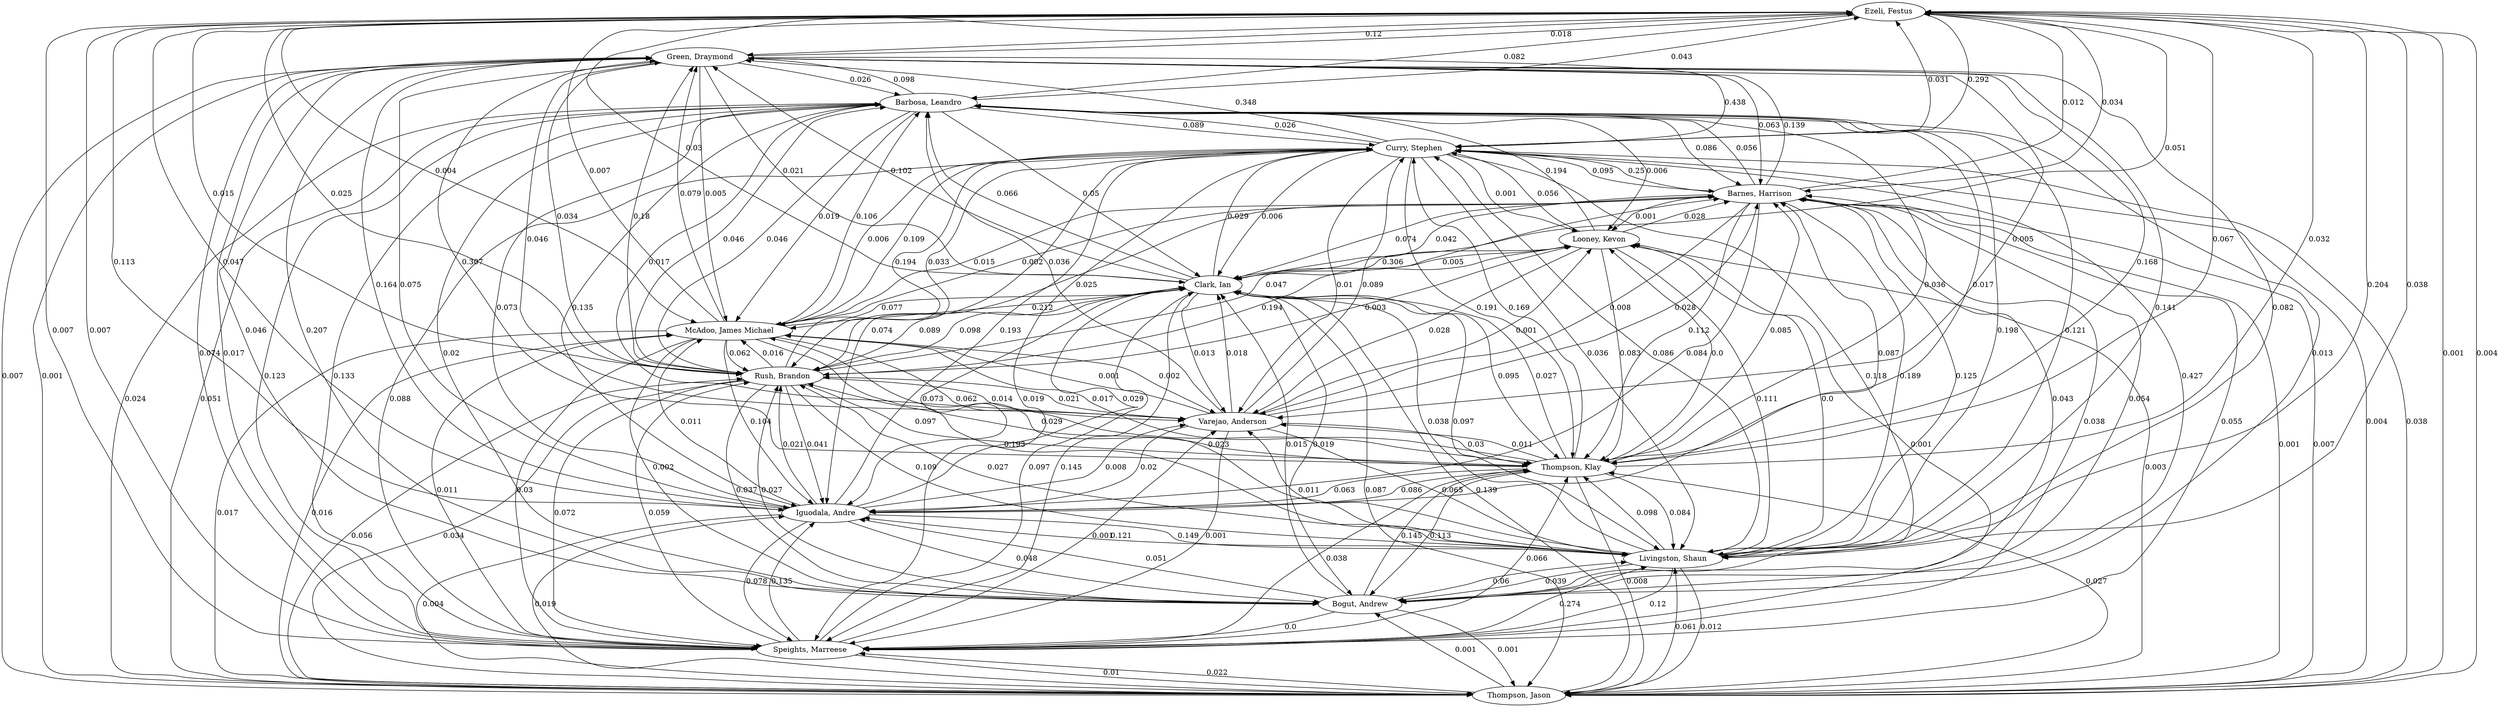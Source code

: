 strict digraph G {
"Ezeli, Festus";
"Green, Draymond";
"Thompson, Jason";
"Clark, Ian";
"Speights, Marreese";
"Bogut, Andrew";
"Livingston, Shaun";
"Iguodala, Andre";
"Thompson, Klay";
"Varejao, Anderson";
"Rush, Brandon";
"McAdoo, James Michael";
"Looney, Kevon";
"Barnes, Harrison";
"Curry, Stephen";
"Barbosa, Leandro";
"Ezeli, Festus" -> "Green, Draymond"  [label="0.12"];
"Ezeli, Festus" -> "Thompson, Jason"  [label="0.001"];
"Ezeli, Festus" -> "Iguodala, Andre"  [label="0.113"];
"Ezeli, Festus" -> "Speights, Marreese"  [label="0.007"];
"Ezeli, Festus" -> "Livingston, Shaun"  [label="0.204"];
"Ezeli, Festus" -> "McAdoo, James Michael"  [label="0.004"];
"Ezeli, Festus" -> "Clark, Ian"  [label="0.051"];
"Ezeli, Festus" -> "Rush, Brandon"  [label="0.025"];
"Ezeli, Festus" -> "Thompson, Klay"  [label="0.067"];
"Ezeli, Festus" -> "Barnes, Harrison"  [label="0.034"];
"Ezeli, Festus" -> "Curry, Stephen"  [label="0.292"];
"Ezeli, Festus" -> "Barbosa, Leandro"  [label="0.082"];
"Green, Draymond" -> "Ezeli, Festus"  [label="0.018"];
"Green, Draymond" -> "Thompson, Jason"  [label="0.001"];
"Green, Draymond" -> "Iguodala, Andre"  [label="0.075"];
"Green, Draymond" -> "Speights, Marreese"  [label="0.017"];
"Green, Draymond" -> "Bogut, Andrew"  [label="0.046"];
"Green, Draymond" -> "Livingston, Shaun"  [label="0.082"];
"Green, Draymond" -> "McAdoo, James Michael"  [label="0.005"];
"Green, Draymond" -> "Clark, Ian"  [label="0.021"];
"Green, Draymond" -> "Varejao, Anderson"  [label="0.005"];
"Green, Draymond" -> "Rush, Brandon"  [label="0.034"];
"Green, Draymond" -> "Thompson, Klay"  [label="0.168"];
"Green, Draymond" -> "Barnes, Harrison"  [label="0.063"];
"Green, Draymond" -> "Curry, Stephen"  [label="0.438"];
"Green, Draymond" -> "Barbosa, Leandro"  [label="0.026"];
"Thompson, Jason" -> "Green, Draymond"  [label="0.007"];
"Thompson, Jason" -> "Ezeli, Festus"  [label="0.004"];
"Thompson, Jason" -> "Clark, Ian"  [label="0.139"];
"Thompson, Jason" -> "Speights, Marreese"  [label="0.022"];
"Thompson, Jason" -> "Bogut, Andrew"  [label="0.001"];
"Thompson, Jason" -> "Livingston, Shaun"  [label="0.061"];
"Thompson, Jason" -> "McAdoo, James Michael"  [label="0.016"];
"Thompson, Jason" -> "Iguodala, Andre"  [label="0.019"];
"Thompson, Jason" -> "Rush, Brandon"  [label="0.056"];
"Thompson, Jason" -> "Thompson, Klay"  [label="0.027"];
"Thompson, Jason" -> "Looney, Kevon"  [label="0.003"];
"Thompson, Jason" -> "Barnes, Harrison"  [label="0.007"];
"Thompson, Jason" -> "Curry, Stephen"  [label="0.038"];
"Thompson, Jason" -> "Barbosa, Leandro"  [label="0.051"];
"Clark, Ian" -> "Green, Draymond"  [label="0.102"];
"Clark, Ian" -> "Ezeli, Festus"  [label="0.03"];
"Clark, Ian" -> "Thompson, Jason"  [label="0.087"];
"Clark, Ian" -> "Iguodala, Andre"  [label="0.073"];
"Clark, Ian" -> "Speights, Marreese"  [label="0.145"];
"Clark, Ian" -> "Bogut, Andrew"  [label="0.019"];
"Clark, Ian" -> "Livingston, Shaun"  [label="0.097"];
"Clark, Ian" -> "McAdoo, James Michael"  [label="0.077"];
"Clark, Ian" -> "Varejao, Anderson"  [label="0.013"];
"Clark, Ian" -> "Rush, Brandon"  [label="0.089"];
"Clark, Ian" -> "Thompson, Klay"  [label="0.095"];
"Clark, Ian" -> "Looney, Kevon"  [label="0.005"];
"Clark, Ian" -> "Barnes, Harrison"  [label="0.074"];
"Clark, Ian" -> "Curry, Stephen"  [label="0.029"];
"Clark, Ian" -> "Barbosa, Leandro"  [label="0.066"];
"Speights, Marreese" -> "Green, Draymond"  [label="0.074"];
"Speights, Marreese" -> "Ezeli, Festus"  [label="0.007"];
"Speights, Marreese" -> "Thompson, Jason"  [label="0.01"];
"Speights, Marreese" -> "Iguodala, Andre"  [label="0.135"];
"Speights, Marreese" -> "Livingston, Shaun"  [label="0.274"];
"Speights, Marreese" -> "McAdoo, James Michael"  [label="0.011"];
"Speights, Marreese" -> "Clark, Ian"  [label="0.097"];
"Speights, Marreese" -> "Varejao, Anderson"  [label="0.001"];
"Speights, Marreese" -> "Rush, Brandon"  [label="0.059"];
"Speights, Marreese" -> "Thompson, Klay"  [label="0.066"];
"Speights, Marreese" -> "Looney, Kevon"  [label="0.001"];
"Speights, Marreese" -> "Barnes, Harrison"  [label="0.055"];
"Speights, Marreese" -> "Curry, Stephen"  [label="0.088"];
"Speights, Marreese" -> "Barbosa, Leandro"  [label="0.123"];
"Bogut, Andrew" -> "Green, Draymond"  [label="0.207"];
"Bogut, Andrew" -> "Thompson, Jason"  [label="0.001"];
"Bogut, Andrew" -> "Iguodala, Andre"  [label="0.051"];
"Bogut, Andrew" -> "Speights, Marreese"  [label="0.0"];
"Bogut, Andrew" -> "Livingston, Shaun"  [label="0.06"];
"Bogut, Andrew" -> "Clark, Ian"  [label="0.015"];
"Bogut, Andrew" -> "Rush, Brandon"  [label="0.027"];
"Bogut, Andrew" -> "Thompson, Klay"  [label="0.145"];
"Bogut, Andrew" -> "Barnes, Harrison"  [label="0.054"];
"Bogut, Andrew" -> "Curry, Stephen"  [label="0.427"];
"Bogut, Andrew" -> "Barbosa, Leandro"  [label="0.013"];
"Livingston, Shaun" -> "Green, Draymond"  [label="0.141"];
"Livingston, Shaun" -> "Ezeli, Festus"  [label="0.038"];
"Livingston, Shaun" -> "Thompson, Jason"  [label="0.012"];
"Livingston, Shaun" -> "Iguodala, Andre"  [label="0.121"];
"Livingston, Shaun" -> "Rush, Brandon"  [label="0.027"];
"Livingston, Shaun" -> "Bogut, Andrew"  [label="0.039"];
"Livingston, Shaun" -> "McAdoo, James Michael"  [label="0.023"];
"Livingston, Shaun" -> "Clark, Ian"  [label="0.038"];
"Livingston, Shaun" -> "Varejao, Anderson"  [label="0.011"];
"Livingston, Shaun" -> "Speights, Marreese"  [label="0.12"];
"Livingston, Shaun" -> "Thompson, Klay"  [label="0.098"];
"Livingston, Shaun" -> "Looney, Kevon"  [label="0.0"];
"Livingston, Shaun" -> "Barnes, Harrison"  [label="0.125"];
"Livingston, Shaun" -> "Curry, Stephen"  [label="0.086"];
"Livingston, Shaun" -> "Barbosa, Leandro"  [label="0.121"];
"Iguodala, Andre" -> "Green, Draymond"  [label="0.164"];
"Iguodala, Andre" -> "Ezeli, Festus"  [label="0.047"];
"Iguodala, Andre" -> "Thompson, Jason"  [label="0.004"];
"Iguodala, Andre" -> "Clark, Ian"  [label="0.029"];
"Iguodala, Andre" -> "Rush, Brandon"  [label="0.021"];
"Iguodala, Andre" -> "Bogut, Andrew"  [label="0.048"];
"Iguodala, Andre" -> "Livingston, Shaun"  [label="0.149"];
"Iguodala, Andre" -> "McAdoo, James Michael"  [label="0.011"];
"Iguodala, Andre" -> "Varejao, Anderson"  [label="0.008"];
"Iguodala, Andre" -> "Speights, Marreese"  [label="0.078"];
"Iguodala, Andre" -> "Thompson, Klay"  [label="0.086"];
"Iguodala, Andre" -> "Barnes, Harrison"  [label="0.087"];
"Iguodala, Andre" -> "Curry, Stephen"  [label="0.193"];
"Iguodala, Andre" -> "Barbosa, Leandro"  [label="0.073"];
"Thompson, Klay" -> "Green, Draymond"  [label="0.307"];
"Thompson, Klay" -> "Ezeli, Festus"  [label="0.032"];
"Thompson, Klay" -> "Thompson, Jason"  [label="0.008"];
"Thompson, Klay" -> "Iguodala, Andre"  [label="0.063"];
"Thompson, Klay" -> "Rush, Brandon"  [label="0.029"];
"Thompson, Klay" -> "Bogut, Andrew"  [label="0.113"];
"Thompson, Klay" -> "Livingston, Shaun"  [label="0.084"];
"Thompson, Klay" -> "Clark, Ian"  [label="0.027"];
"Thompson, Klay" -> "Varejao, Anderson"  [label="0.011"];
"Thompson, Klay" -> "Speights, Marreese"  [label="0.038"];
"Thompson, Klay" -> "McAdoo, James Michael"  [label="0.017"];
"Thompson, Klay" -> "Looney, Kevon"  [label="0.0"];
"Thompson, Klay" -> "Barnes, Harrison"  [label="0.085"];
"Thompson, Klay" -> "Curry, Stephen"  [label="0.169"];
"Thompson, Klay" -> "Barbosa, Leandro"  [label="0.017"];
"Varejao, Anderson" -> "Green, Draymond"  [label="0.046"];
"Varejao, Anderson" -> "Iguodala, Andre"  [label="0.02"];
"Varejao, Anderson" -> "Speights, Marreese"  [label="0.001"];
"Varejao, Anderson" -> "Livingston, Shaun"  [label="0.065"];
"Varejao, Anderson" -> "McAdoo, James Michael"  [label="0.001"];
"Varejao, Anderson" -> "Clark, Ian"  [label="0.018"];
"Varejao, Anderson" -> "Rush, Brandon"  [label="0.021"];
"Varejao, Anderson" -> "Thompson, Klay"  [label="0.03"];
"Varejao, Anderson" -> "Looney, Kevon"  [label="0.001"];
"Varejao, Anderson" -> "Barnes, Harrison"  [label="0.028"];
"Varejao, Anderson" -> "Curry, Stephen"  [label="0.089"];
"Varejao, Anderson" -> "Barbosa, Leandro"  [label="0.036"];
"Rush, Brandon" -> "Green, Draymond"  [label="0.18"];
"Rush, Brandon" -> "Ezeli, Festus"  [label="0.015"];
"Rush, Brandon" -> "Thompson, Jason"  [label="0.034"];
"Rush, Brandon" -> "Clark, Ian"  [label="0.098"];
"Rush, Brandon" -> "Bogut, Andrew"  [label="0.037"];
"Rush, Brandon" -> "Livingston, Shaun"  [label="0.109"];
"Rush, Brandon" -> "McAdoo, James Michael"  [label="0.016"];
"Rush, Brandon" -> "Iguodala, Andre"  [label="0.041"];
"Rush, Brandon" -> "Varejao, Anderson"  [label="0.014"];
"Rush, Brandon" -> "Speights, Marreese"  [label="0.072"];
"Rush, Brandon" -> "Thompson, Klay"  [label="0.097"];
"Rush, Brandon" -> "Looney, Kevon"  [label="0.003"];
"Rush, Brandon" -> "Barnes, Harrison"  [label="0.047"];
"Rush, Brandon" -> "Curry, Stephen"  [label="0.194"];
"Rush, Brandon" -> "Barbosa, Leandro"  [label="0.046"];
"McAdoo, James Michael" -> "Green, Draymond"  [label="0.079"];
"McAdoo, James Michael" -> "Ezeli, Festus"  [label="0.007"];
"McAdoo, James Michael" -> "Thompson, Jason"  [label="0.017"];
"McAdoo, James Michael" -> "Iguodala, Andre"  [label="0.104"];
"McAdoo, James Michael" -> "Speights, Marreese"  [label="0.03"];
"McAdoo, James Michael" -> "Bogut, Andrew"  [label="0.002"];
"McAdoo, James Michael" -> "Livingston, Shaun"  [label="0.193"];
"McAdoo, James Michael" -> "Clark, Ian"  [label="0.212"];
"McAdoo, James Michael" -> "Varejao, Anderson"  [label="0.002"];
"McAdoo, James Michael" -> "Rush, Brandon"  [label="0.062"];
"McAdoo, James Michael" -> "Thompson, Klay"  [label="0.062"];
"McAdoo, James Michael" -> "Barnes, Harrison"  [label="0.015"];
"McAdoo, James Michael" -> "Curry, Stephen"  [label="0.109"];
"McAdoo, James Michael" -> "Barbosa, Leandro"  [label="0.106"];
"Looney, Kevon" -> "Clark, Ian"  [label="0.306"];
"Looney, Kevon" -> "Livingston, Shaun"  [label="0.111"];
"Looney, Kevon" -> "Varejao, Anderson"  [label="0.028"];
"Looney, Kevon" -> "Rush, Brandon"  [label="0.194"];
"Looney, Kevon" -> "Thompson, Klay"  [label="0.083"];
"Looney, Kevon" -> "Barnes, Harrison"  [label="0.028"];
"Looney, Kevon" -> "Curry, Stephen"  [label="0.056"];
"Looney, Kevon" -> "Barbosa, Leandro"  [label="0.194"];
"Barnes, Harrison" -> "Green, Draymond"  [label="0.139"];
"Barnes, Harrison" -> "Ezeli, Festus"  [label="0.012"];
"Barnes, Harrison" -> "Thompson, Jason"  [label="0.001"];
"Barnes, Harrison" -> "Iguodala, Andre"  [label="0.084"];
"Barnes, Harrison" -> "Rush, Brandon"  [label="0.025"];
"Barnes, Harrison" -> "Bogut, Andrew"  [label="0.043"];
"Barnes, Harrison" -> "Livingston, Shaun"  [label="0.189"];
"Barnes, Harrison" -> "McAdoo, James Michael"  [label="0.002"];
"Barnes, Harrison" -> "Clark, Ian"  [label="0.042"];
"Barnes, Harrison" -> "Varejao, Anderson"  [label="0.008"];
"Barnes, Harrison" -> "Speights, Marreese"  [label="0.038"];
"Barnes, Harrison" -> "Thompson, Klay"  [label="0.112"];
"Barnes, Harrison" -> "Looney, Kevon"  [label="0.001"];
"Barnes, Harrison" -> "Curry, Stephen"  [label="0.25"];
"Barnes, Harrison" -> "Barbosa, Leandro"  [label="0.056"];
"Curry, Stephen" -> "Green, Draymond"  [label="0.348"];
"Curry, Stephen" -> "Ezeli, Festus"  [label="0.031"];
"Curry, Stephen" -> "Thompson, Jason"  [label="0.004"];
"Curry, Stephen" -> "Iguodala, Andre"  [label="0.074"];
"Curry, Stephen" -> "Speights, Marreese"  [label="0.019"];
"Curry, Stephen" -> "Bogut, Andrew"  [label="0.118"];
"Curry, Stephen" -> "Livingston, Shaun"  [label="0.036"];
"Curry, Stephen" -> "McAdoo, James Michael"  [label="0.006"];
"Curry, Stephen" -> "Clark, Ian"  [label="0.006"];
"Curry, Stephen" -> "Varejao, Anderson"  [label="0.01"];
"Curry, Stephen" -> "Rush, Brandon"  [label="0.033"];
"Curry, Stephen" -> "Thompson, Klay"  [label="0.191"];
"Curry, Stephen" -> "Looney, Kevon"  [label="0.001"];
"Curry, Stephen" -> "Barnes, Harrison"  [label="0.095"];
"Curry, Stephen" -> "Barbosa, Leandro"  [label="0.026"];
"Barbosa, Leandro" -> "Green, Draymond"  [label="0.098"];
"Barbosa, Leandro" -> "Ezeli, Festus"  [label="0.043"];
"Barbosa, Leandro" -> "Thompson, Jason"  [label="0.024"];
"Barbosa, Leandro" -> "Iguodala, Andre"  [label="0.135"];
"Barbosa, Leandro" -> "Rush, Brandon"  [label="0.046"];
"Barbosa, Leandro" -> "Bogut, Andrew"  [label="0.02"];
"Barbosa, Leandro" -> "Livingston, Shaun"  [label="0.198"];
"Barbosa, Leandro" -> "McAdoo, James Michael"  [label="0.019"];
"Barbosa, Leandro" -> "Clark, Ian"  [label="0.05"];
"Barbosa, Leandro" -> "Varejao, Anderson"  [label="0.017"];
"Barbosa, Leandro" -> "Speights, Marreese"  [label="0.133"];
"Barbosa, Leandro" -> "Thompson, Klay"  [label="0.036"];
"Barbosa, Leandro" -> "Looney, Kevon"  [label="0.006"];
"Barbosa, Leandro" -> "Barnes, Harrison"  [label="0.086"];
"Barbosa, Leandro" -> "Curry, Stephen"  [label="0.089"];
}

